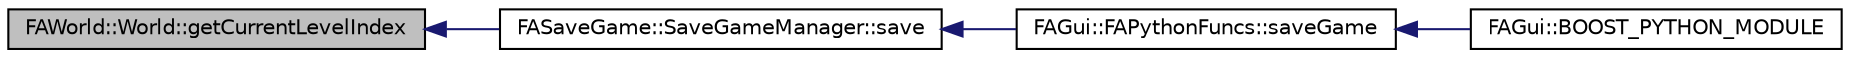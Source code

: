 digraph G
{
  edge [fontname="Helvetica",fontsize="10",labelfontname="Helvetica",labelfontsize="10"];
  node [fontname="Helvetica",fontsize="10",shape=record];
  rankdir="LR";
  Node1 [label="FAWorld::World::getCurrentLevelIndex",height=0.2,width=0.4,color="black", fillcolor="grey75", style="filled" fontcolor="black"];
  Node1 -> Node2 [dir="back",color="midnightblue",fontsize="10",style="solid",fontname="Helvetica"];
  Node2 [label="FASaveGame::SaveGameManager::save",height=0.2,width=0.4,color="black", fillcolor="white", style="filled",URL="$class_f_a_save_game_1_1_save_game_manager.html#a68aee19535d06533bc4dd06a872651f7"];
  Node2 -> Node3 [dir="back",color="midnightblue",fontsize="10",style="solid",fontname="Helvetica"];
  Node3 [label="FAGui::FAPythonFuncs::saveGame",height=0.2,width=0.4,color="black", fillcolor="white", style="filled",URL="$class_f_a_gui_1_1_f_a_python_funcs.html#aedaa277fd1fdf292d0205a6ba0d7634d"];
  Node3 -> Node4 [dir="back",color="midnightblue",fontsize="10",style="solid",fontname="Helvetica"];
  Node4 [label="FAGui::BOOST_PYTHON_MODULE",height=0.2,width=0.4,color="black", fillcolor="white", style="filled",URL="$namespace_f_a_gui.html#afbfc2a5c5a5f9d7a9f9465179a85b8a4"];
}
